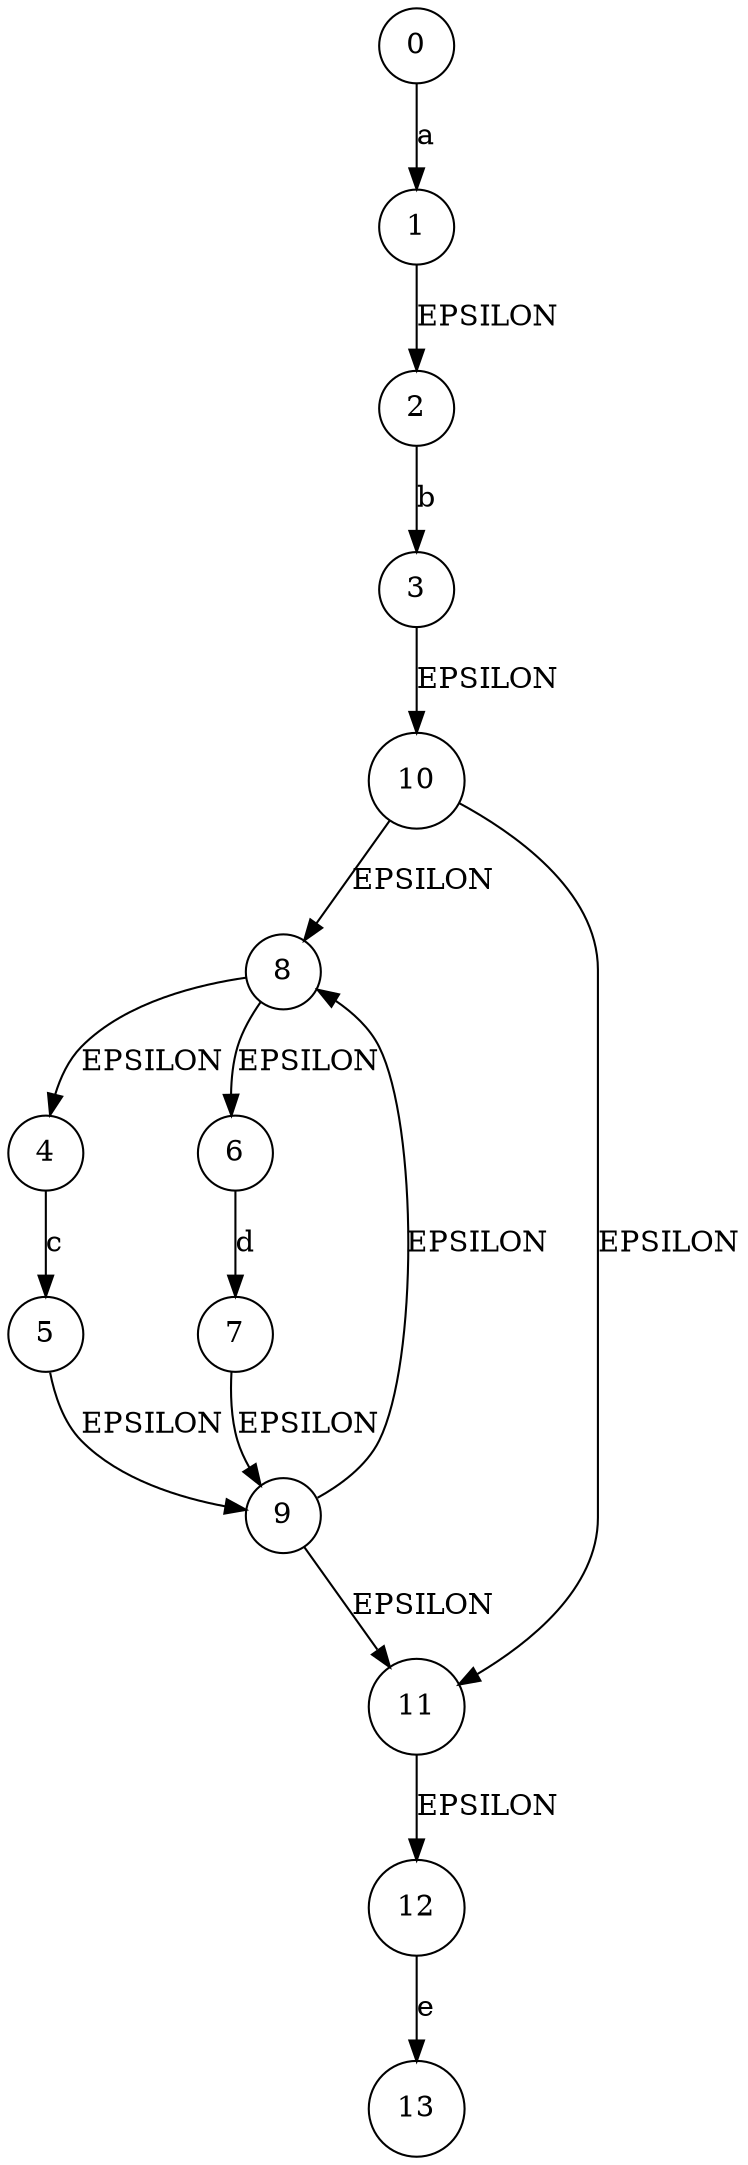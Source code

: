 digraph g{
	node [shape = circle];
	0 -> 1 [label = "a"]
	2 -> 3 [label = "b"]
	1 -> 2 [label = "EPSILON"]
	4 -> 5 [label = "c"]
	6 -> 7 [label = "d"]
	8 -> 4 [label = "EPSILON"]
	8 -> 6 [label = "EPSILON"]
	5 -> 9 [label = "EPSILON"]
	7 -> 9 [label = "EPSILON"]
	10 -> 8 [label = "EPSILON"]
	10 -> 11 [label = "EPSILON"]
	9 -> 8 [label = "EPSILON"]
	9 -> 11 [label = "EPSILON"]
	3 -> 10 [label = "EPSILON"]
	12 -> 13 [label = "e"]
	11 -> 12 [label = "EPSILON"]
}